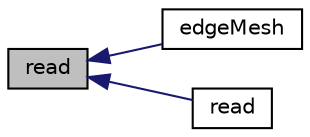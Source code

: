 digraph "read"
{
  bgcolor="transparent";
  edge [fontname="Helvetica",fontsize="10",labelfontname="Helvetica",labelfontsize="10"];
  node [fontname="Helvetica",fontsize="10",shape=record];
  rankdir="LR";
  Node607 [label="read",height=0.2,width=0.4,color="black", fillcolor="grey75", style="filled", fontcolor="black"];
  Node607 -> Node608 [dir="back",color="midnightblue",fontsize="10",style="solid",fontname="Helvetica"];
  Node608 [label="edgeMesh",height=0.2,width=0.4,color="black",URL="$a22517.html#aeab73b2169d4697bf4d689106439cf87",tooltip="Construct from file name (uses extension to determine type) "];
  Node607 -> Node609 [dir="back",color="midnightblue",fontsize="10",style="solid",fontname="Helvetica"];
  Node609 [label="read",height=0.2,width=0.4,color="black",URL="$a22517.html#a464ebd67acbdff0014d4dae69e3ec4be",tooltip="Read from file. Chooses reader based on detected extension. "];
}
